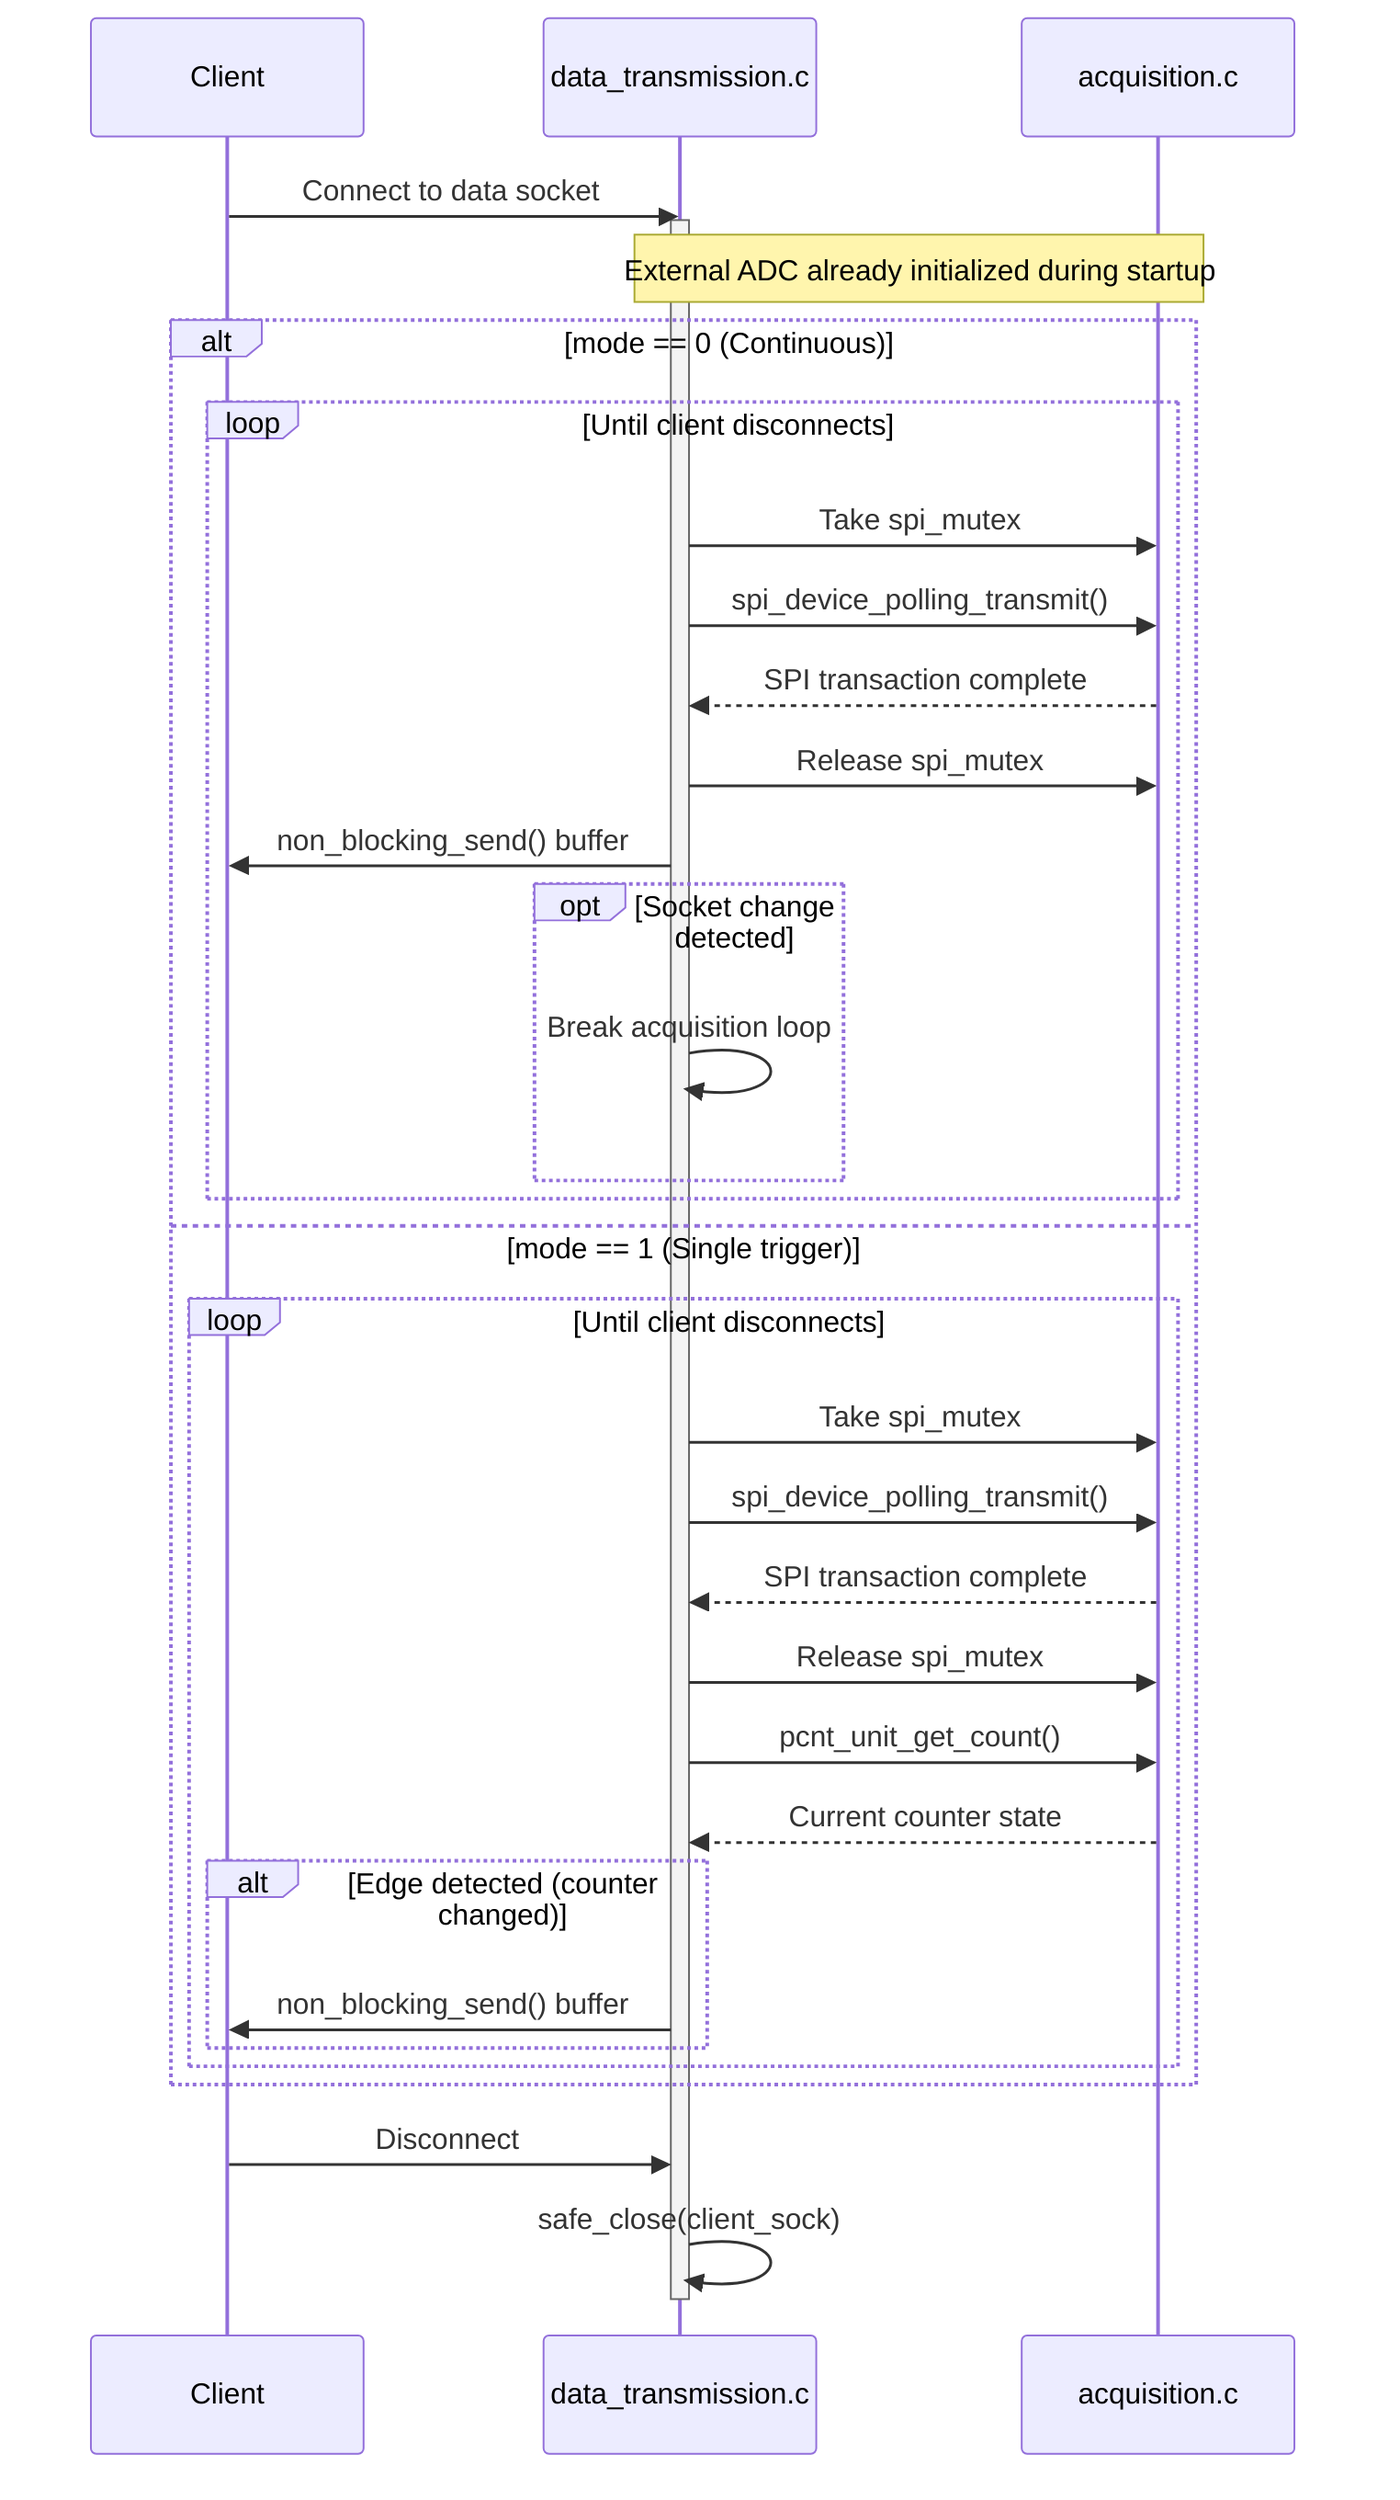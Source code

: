 sequenceDiagram
    participant Client as Client
    participant DataTrans as data_transmission.c
    participant Acquisition as acquisition.c
    
    Client->>DataTrans: Connect to data socket
    activate DataTrans
    
    Note over DataTrans,Acquisition: External ADC already initialized during startup
    
    alt mode == 0 (Continuous)
        loop Until client disconnects
            DataTrans->>Acquisition: Take spi_mutex
            DataTrans->>Acquisition: spi_device_polling_transmit()
            Acquisition-->>DataTrans: SPI transaction complete
            DataTrans->>Acquisition: Release spi_mutex
            
            DataTrans->>Client: non_blocking_send() buffer
            
            opt Socket change detected
                DataTrans->>DataTrans: Break acquisition loop
            end
        end
    else mode == 1 (Single trigger)
        loop Until client disconnects
            DataTrans->>Acquisition: Take spi_mutex
            DataTrans->>Acquisition: spi_device_polling_transmit()
            Acquisition-->>DataTrans: SPI transaction complete
            DataTrans->>Acquisition: Release spi_mutex
            
            DataTrans->>Acquisition: pcnt_unit_get_count()
            Acquisition-->>DataTrans: Current counter state
            
            alt Edge detected (counter changed)
                DataTrans->>Client: non_blocking_send() buffer
            end
        end
    end
    
    Client->>DataTrans: Disconnect
    DataTrans->>DataTrans: safe_close(client_sock)
    deactivate DataTrans